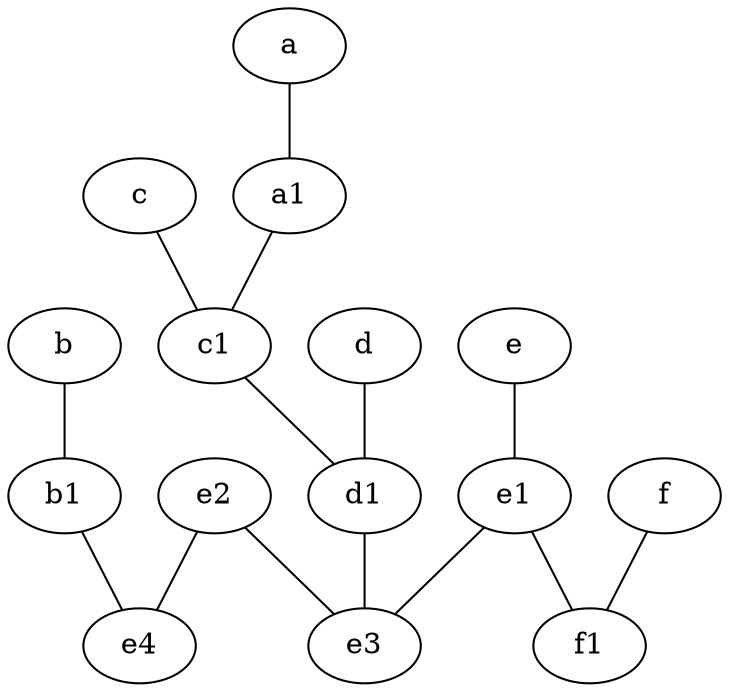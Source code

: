 graph {
	node [labelfontsize=50]
	a1 [labelfontsize=50 pos="8,3!"]
	d1 [labelfontsize=50 pos="3,5!"]
	e4 [labelfontsize=50]
	e2 [labelfontsize=50]
	e [labelfontsize=50 pos="7,9!"]
	e1 [labelfontsize=50 pos="7,7!"]
	c1 [labelfontsize=50 pos="4.5,3!"]
	e3 [labelfontsize=50]
	b1 [labelfontsize=50 pos="9,4!"]
	f1 [labelfontsize=50 pos="3,8!"]
	d1 -- e3
	b1 -- e4
	a1 -- c1
	e1 -- e3
	f -- f1
	b -- b1
	e -- e1
	d -- d1
	e1 -- f1
	e2 -- e4
	c -- c1
	c1 -- d1
	a -- a1
	e2 -- e3
}
